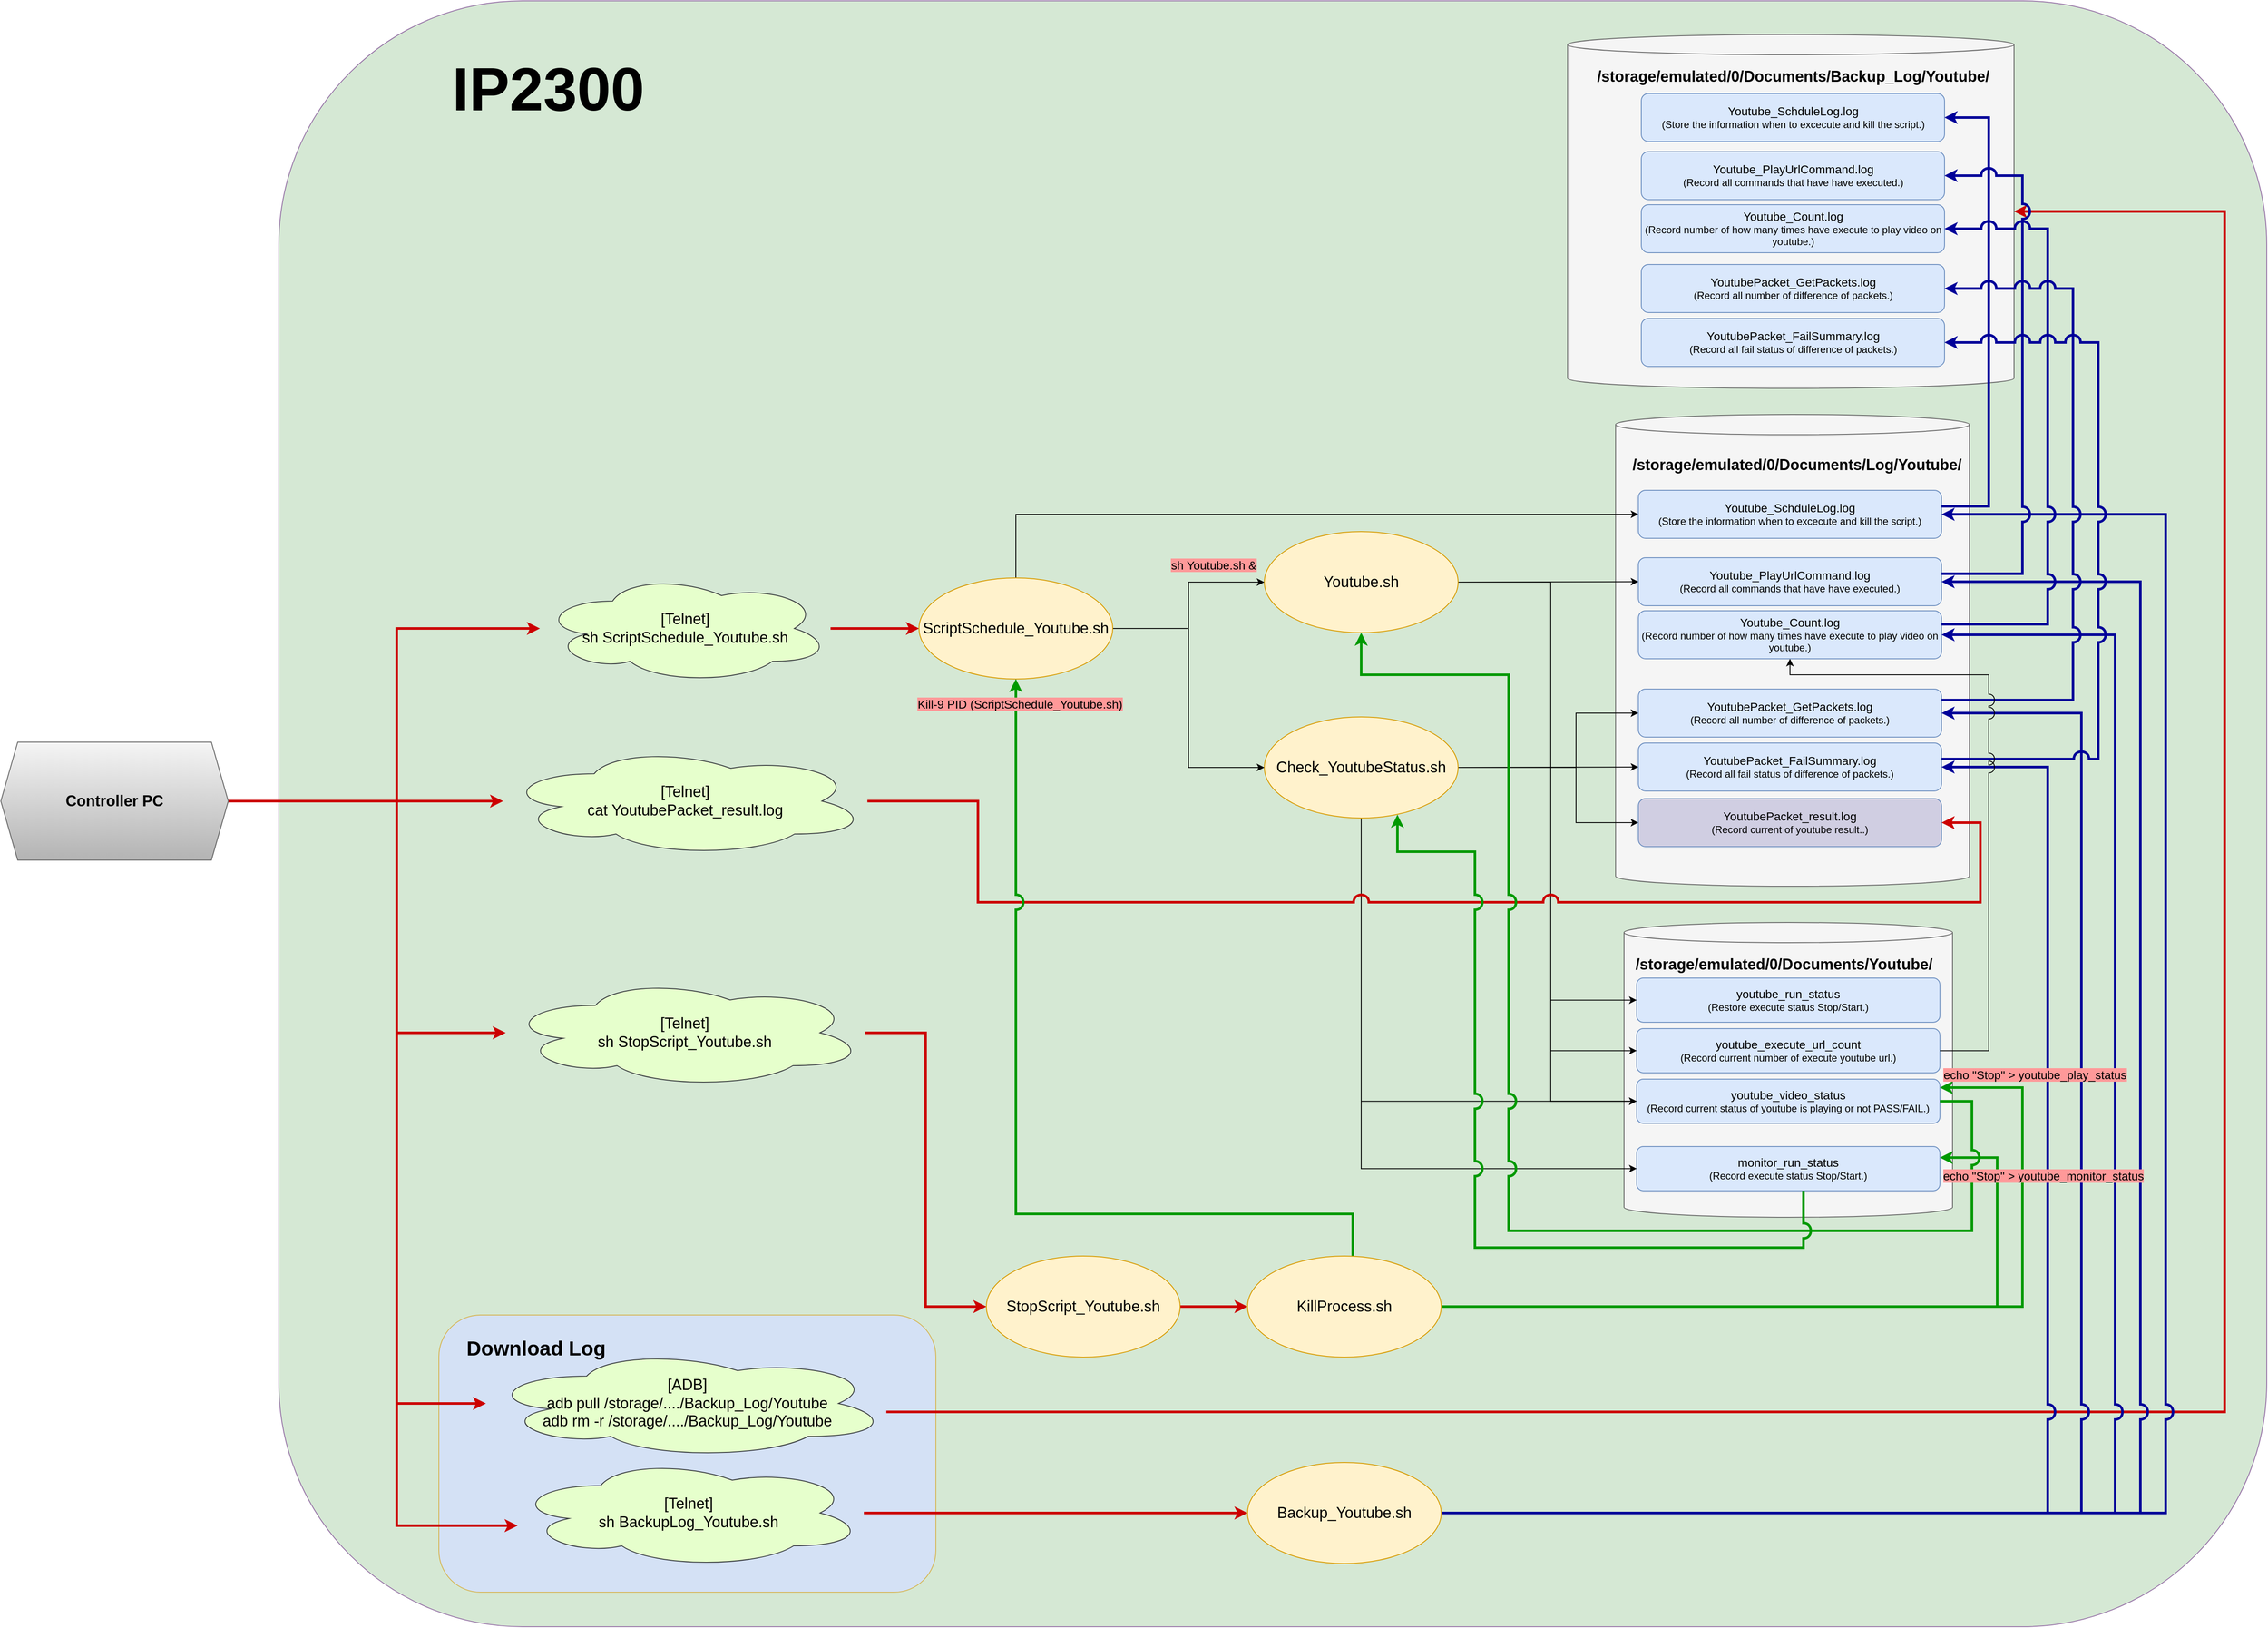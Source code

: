 <mxfile version="28.0.7">
  <diagram name="第 1 页" id="Mx1WXQxcTQFPvBA2LaIb">
    <mxGraphModel dx="5884" dy="2906" grid="1" gridSize="10" guides="1" tooltips="1" connect="1" arrows="1" fold="1" page="1" pageScale="1" pageWidth="1169" pageHeight="827" math="0" shadow="0">
      <root>
        <mxCell id="0" />
        <mxCell id="1" parent="0" />
        <mxCell id="e_EqshOucemn8-1Tb8Sf-43" value="" style="rounded=1;whiteSpace=wrap;html=1;fillColor=#D5E8D4;strokeColor=#9673a6;" parent="1" vertex="1">
          <mxGeometry x="-2760" y="-1330" width="2360" height="1930" as="geometry" />
        </mxCell>
        <mxCell id="e_EqshOucemn8-1Tb8Sf-9" value="" style="group" parent="1" vertex="1" connectable="0">
          <mxGeometry x="-2500" y="230" width="520" height="329" as="geometry" />
        </mxCell>
        <mxCell id="e_EqshOucemn8-1Tb8Sf-10" value="" style="rounded=1;whiteSpace=wrap;html=1;fillColor=#D4E1F5;strokeColor=#d6b656;" parent="e_EqshOucemn8-1Tb8Sf-9" vertex="1">
          <mxGeometry x="-70" width="590" height="329" as="geometry" />
        </mxCell>
        <mxCell id="e_EqshOucemn8-1Tb8Sf-12" value="&lt;span style=&quot;font-size: 18px;&quot;&gt;[Telnet&lt;/span&gt;&lt;span style=&quot;font-size: 18px; background-color: transparent; color: light-dark(rgb(0, 0, 0), rgb(255, 255, 255));&quot;&gt;]&lt;/span&gt;&lt;div&gt;&lt;span style=&quot;font-size: 18px;&quot;&gt;sh BackupLog_Youtube.sh&lt;/span&gt;&lt;/div&gt;" style="ellipse;shape=cloud;whiteSpace=wrap;html=1;fillColor=#E6FFCC;strokeColor=#36393d;gradientColor=none;" parent="e_EqshOucemn8-1Tb8Sf-9" vertex="1">
          <mxGeometry x="17.937" y="170" width="416.631" height="130" as="geometry" />
        </mxCell>
        <mxCell id="e_EqshOucemn8-1Tb8Sf-13" value="&lt;font style=&quot;font-size: 24px;&quot;&gt;&lt;b&gt;Download Log&lt;/b&gt;&lt;/font&gt;" style="text;html=1;align=center;verticalAlign=middle;resizable=0;points=[];autosize=1;strokeColor=none;fillColor=none;" parent="e_EqshOucemn8-1Tb8Sf-9" vertex="1">
          <mxGeometry x="-49.997" y="20" width="190" height="40" as="geometry" />
        </mxCell>
        <mxCell id="e_EqshOucemn8-1Tb8Sf-11" value="&lt;span style=&quot;font-size: 18px;&quot;&gt;[ADB&lt;/span&gt;&lt;span style=&quot;font-size: 18px; background-color: transparent; color: light-dark(rgb(0, 0, 0), rgb(255, 255, 255));&quot;&gt;]&lt;/span&gt;&lt;div&gt;&lt;span style=&quot;font-size: 18px; background-color: transparent; color: light-dark(rgb(0, 0, 0), rgb(255, 255, 255));&quot;&gt;adb pull /storage/..../Backup_Log/Youtube&lt;br&gt;adb rm -r /storage/..../Backup_Log/Youtube&lt;/span&gt;&lt;/div&gt;" style="ellipse;shape=cloud;whiteSpace=wrap;html=1;fillColor=#E6FFCC;strokeColor=#36393d;gradientColor=none;" parent="e_EqshOucemn8-1Tb8Sf-9" vertex="1">
          <mxGeometry x="-14.1" y="40" width="478.2" height="130" as="geometry" />
        </mxCell>
        <mxCell id="KoCOD2jBjq5zpuTroTIb-20" value="" style="group" parent="1" vertex="1" connectable="0">
          <mxGeometry x="-1163" y="-236" width="390" height="350" as="geometry" />
        </mxCell>
        <mxCell id="KoCOD2jBjq5zpuTroTIb-11" value="" style="shape=cylinder3;whiteSpace=wrap;html=1;boundedLbl=1;backgroundOutline=1;size=12;fillColor=#f5f5f5;fontColor=#333333;strokeColor=#666666;align=center;" parent="KoCOD2jBjq5zpuTroTIb-20" vertex="1">
          <mxGeometry width="390" height="350" as="geometry" />
        </mxCell>
        <mxCell id="KoCOD2jBjq5zpuTroTIb-12" value="&lt;font style=&quot;font-size: 18px;&quot;&gt;&lt;b style=&quot;&quot;&gt;/storage/emulated/0/Documents/Youtube&lt;/b&gt;&lt;/font&gt;&lt;b style=&quot;font-size: 18px; background-color: transparent; color: light-dark(rgb(0, 0, 0), rgb(255, 255, 255));&quot;&gt;/&lt;/b&gt;" style="text;html=1;align=center;verticalAlign=middle;whiteSpace=wrap;rounded=0;" parent="KoCOD2jBjq5zpuTroTIb-20" vertex="1">
          <mxGeometry y="36" width="380" height="27.69" as="geometry" />
        </mxCell>
        <mxCell id="KoCOD2jBjq5zpuTroTIb-19" value="&lt;span style=&quot;font-size: 14px;&quot;&gt;youtube_run_status&lt;/span&gt;&lt;br&gt;&lt;div&gt;&lt;font style=&quot;font-size: 12px;&quot;&gt;(Restore execute status Stop/Start.)&lt;/font&gt;&lt;/div&gt;" style="rounded=1;whiteSpace=wrap;html=1;fillColor=#dae8fc;strokeColor=#6c8ebf;" parent="KoCOD2jBjq5zpuTroTIb-20" vertex="1">
          <mxGeometry x="15" y="66" width="360" height="52.44" as="geometry" />
        </mxCell>
        <mxCell id="KoCOD2jBjq5zpuTroTIb-21" value="&lt;span style=&quot;font-size: 14px;&quot;&gt;youtube_execute_url_count&lt;/span&gt;&lt;br&gt;&lt;div&gt;&lt;font style=&quot;font-size: 12px;&quot;&gt;(Record current number of execute youtube url.)&lt;/font&gt;&lt;/div&gt;" style="rounded=1;whiteSpace=wrap;html=1;fillColor=#dae8fc;strokeColor=#6c8ebf;" parent="KoCOD2jBjq5zpuTroTIb-20" vertex="1">
          <mxGeometry x="15" y="126" width="360" height="52.44" as="geometry" />
        </mxCell>
        <mxCell id="RG1xdvSAyyAcqh9mHAEu-5" value="&lt;span style=&quot;font-size: 14px;&quot;&gt;youtube_video_status&lt;/span&gt;&lt;br&gt;&lt;div&gt;&lt;font style=&quot;font-size: 12px;&quot;&gt;(Record current status of youtube is playing or not PASS/FAIL.)&lt;/font&gt;&lt;/div&gt;" style="rounded=1;whiteSpace=wrap;html=1;fillColor=#dae8fc;strokeColor=#6c8ebf;" parent="KoCOD2jBjq5zpuTroTIb-20" vertex="1">
          <mxGeometry x="15" y="186" width="360" height="52.44" as="geometry" />
        </mxCell>
        <mxCell id="RG1xdvSAyyAcqh9mHAEu-36" value="&lt;span style=&quot;font-size: 14px;&quot;&gt;monitor_run_status&lt;/span&gt;&lt;br&gt;&lt;div&gt;&lt;font style=&quot;font-size: 12px;&quot;&gt;(Record execute status Stop/Start.)&lt;/font&gt;&lt;/div&gt;" style="rounded=1;whiteSpace=wrap;html=1;fillColor=#dae8fc;strokeColor=#6c8ebf;" parent="KoCOD2jBjq5zpuTroTIb-20" vertex="1">
          <mxGeometry x="15" y="266" width="360" height="52.44" as="geometry" />
        </mxCell>
        <mxCell id="RG1xdvSAyyAcqh9mHAEu-16" style="edgeStyle=orthogonalEdgeStyle;rounded=0;orthogonalLoop=1;jettySize=auto;html=1;strokeColor=#CC0000;strokeWidth=3;jumpStyle=arc;jumpSize=14;" parent="1" source="KoCOD2jBjq5zpuTroTIb-1" target="RG1xdvSAyyAcqh9mHAEu-15" edge="1">
          <mxGeometry relative="1" as="geometry">
            <Array as="points">
              <mxPoint x="-2620" y="-380" />
              <mxPoint x="-2620" y="-585" />
            </Array>
          </mxGeometry>
        </mxCell>
        <mxCell id="e_EqshOucemn8-1Tb8Sf-2" style="edgeStyle=orthogonalEdgeStyle;rounded=0;orthogonalLoop=1;jettySize=auto;html=1;strokeColor=#CC0000;strokeWidth=3;" parent="1" source="KoCOD2jBjq5zpuTroTIb-1" target="e_EqshOucemn8-1Tb8Sf-1" edge="1">
          <mxGeometry relative="1" as="geometry" />
        </mxCell>
        <mxCell id="e_EqshOucemn8-1Tb8Sf-14" style="edgeStyle=orthogonalEdgeStyle;rounded=0;orthogonalLoop=1;jettySize=auto;html=1;strokeColor=#CC0000;strokeWidth=3;jumpStyle=arc;jumpSize=14;" parent="1" source="KoCOD2jBjq5zpuTroTIb-1" target="e_EqshOucemn8-1Tb8Sf-11" edge="1">
          <mxGeometry relative="1" as="geometry">
            <mxPoint x="-2650" y="-230" as="targetPoint" />
            <Array as="points">
              <mxPoint x="-2620" y="-380" />
              <mxPoint x="-2620" y="335" />
            </Array>
          </mxGeometry>
        </mxCell>
        <mxCell id="e_EqshOucemn8-1Tb8Sf-15" style="edgeStyle=orthogonalEdgeStyle;rounded=0;orthogonalLoop=1;jettySize=auto;html=1;strokeColor=#CC0000;strokeWidth=3;jumpStyle=arc;jumpSize=14;" parent="1" source="KoCOD2jBjq5zpuTroTIb-1" target="e_EqshOucemn8-1Tb8Sf-12" edge="1">
          <mxGeometry relative="1" as="geometry">
            <Array as="points">
              <mxPoint x="-2620" y="-380" />
              <mxPoint x="-2620" y="480" />
            </Array>
          </mxGeometry>
        </mxCell>
        <mxCell id="GykKfxEag-OVybfE2RTw-2" style="edgeStyle=orthogonalEdgeStyle;rounded=0;orthogonalLoop=1;jettySize=auto;html=1;strokeColor=#CC0000;strokeWidth=3;jumpStyle=arc;jumpSize=14;" parent="1" source="KoCOD2jBjq5zpuTroTIb-1" target="e_EqshOucemn8-1Tb8Sf-17" edge="1">
          <mxGeometry relative="1" as="geometry">
            <Array as="points">
              <mxPoint x="-2620" y="-380" />
              <mxPoint x="-2620" y="-105" />
            </Array>
          </mxGeometry>
        </mxCell>
        <mxCell id="KoCOD2jBjq5zpuTroTIb-1" value="&lt;font style=&quot;font-size: 18px;&quot;&gt;&lt;b&gt;Controller PC&lt;/b&gt;&lt;/font&gt;" style="shape=hexagon;perimeter=hexagonPerimeter2;whiteSpace=wrap;html=1;fixedSize=1;fillColor=#f5f5f5;strokeColor=#666666;gradientColor=#b3b3b3;" parent="1" vertex="1">
          <mxGeometry x="-3090" y="-450" width="270" height="140" as="geometry" />
        </mxCell>
        <mxCell id="KoCOD2jBjq5zpuTroTIb-2" value="" style="group" parent="1" vertex="1" connectable="0">
          <mxGeometry x="-1153" y="-839" width="400" height="560" as="geometry" />
        </mxCell>
        <mxCell id="KoCOD2jBjq5zpuTroTIb-3" value="" style="shape=cylinder3;whiteSpace=wrap;html=1;boundedLbl=1;backgroundOutline=1;size=12;fillColor=#f5f5f5;fontColor=#333333;strokeColor=#666666;align=center;" parent="KoCOD2jBjq5zpuTroTIb-2" vertex="1">
          <mxGeometry x="-20" width="420" height="560" as="geometry" />
        </mxCell>
        <mxCell id="KoCOD2jBjq5zpuTroTIb-4" value="&lt;font style=&quot;font-size: 18px;&quot;&gt;&lt;b style=&quot;&quot;&gt;/storage/emulated/0/Documents/Log/Youtube/&lt;/b&gt;&lt;/font&gt;" style="text;html=1;align=center;verticalAlign=middle;whiteSpace=wrap;rounded=0;" parent="KoCOD2jBjq5zpuTroTIb-2" vertex="1">
          <mxGeometry x="27.5" y="40" width="335" height="40" as="geometry" />
        </mxCell>
        <mxCell id="KoCOD2jBjq5zpuTroTIb-17" value="&lt;font style=&quot;font-size: 14px;&quot;&gt;Youtube_PlayUrlCommand.log&lt;/font&gt;&lt;div&gt;&lt;font style=&quot;font-size: 12px;&quot;&gt;(Record all commands that have have executed.)&lt;/font&gt;&lt;/div&gt;" style="rounded=1;whiteSpace=wrap;html=1;fillColor=#dae8fc;strokeColor=#6c8ebf;" parent="KoCOD2jBjq5zpuTroTIb-2" vertex="1">
          <mxGeometry x="7" y="170" width="360" height="56.95" as="geometry" />
        </mxCell>
        <mxCell id="KoCOD2jBjq5zpuTroTIb-18" value="&lt;span style=&quot;font-size: 14px;&quot;&gt;Youtube_Count.log&lt;/span&gt;&lt;div&gt;(Record number of how many times have execute to play video on youtube.)&lt;/div&gt;" style="rounded=1;whiteSpace=wrap;html=1;fillColor=#dae8fc;strokeColor=#6c8ebf;" parent="KoCOD2jBjq5zpuTroTIb-2" vertex="1">
          <mxGeometry x="7" y="233" width="360" height="56.95" as="geometry" />
        </mxCell>
        <mxCell id="RG1xdvSAyyAcqh9mHAEu-21" value="&lt;font style=&quot;font-size: 14px;&quot;&gt;Youtube_SchduleLog.log&lt;/font&gt;&lt;div&gt;&lt;font style=&quot;font-size: 12px;&quot;&gt;(Store the information when to excecute and kill the script.)&lt;/font&gt;&lt;/div&gt;" style="rounded=1;whiteSpace=wrap;html=1;fillColor=#dae8fc;strokeColor=#6c8ebf;" parent="KoCOD2jBjq5zpuTroTIb-2" vertex="1">
          <mxGeometry x="7" y="90" width="360" height="56.95" as="geometry" />
        </mxCell>
        <mxCell id="RG1xdvSAyyAcqh9mHAEu-29" value="&lt;font style=&quot;font-size: 14px;&quot;&gt;YoutubePacket_GetPackets.log&lt;/font&gt;&lt;div&gt;&lt;font style=&quot;font-size: 12px;&quot;&gt;(Record all number of difference of packets.)&lt;/font&gt;&lt;/div&gt;" style="rounded=1;whiteSpace=wrap;html=1;fillColor=#dae8fc;strokeColor=#6c8ebf;" parent="KoCOD2jBjq5zpuTroTIb-2" vertex="1">
          <mxGeometry x="7" y="326" width="360" height="56.95" as="geometry" />
        </mxCell>
        <mxCell id="RG1xdvSAyyAcqh9mHAEu-30" value="&lt;font style=&quot;font-size: 14px;&quot;&gt;YoutubePacket_FailSummary.log&lt;/font&gt;&lt;div&gt;&lt;font style=&quot;font-size: 12px;&quot;&gt;(Record all fail status of difference of packets.)&lt;/font&gt;&lt;/div&gt;" style="rounded=1;whiteSpace=wrap;html=1;fillColor=#dae8fc;strokeColor=#6c8ebf;" parent="KoCOD2jBjq5zpuTroTIb-2" vertex="1">
          <mxGeometry x="7" y="390" width="360" height="56.95" as="geometry" />
        </mxCell>
        <mxCell id="RG1xdvSAyyAcqh9mHAEu-31" value="&lt;font style=&quot;font-size: 14px;&quot;&gt;YoutubePacket_result.log&lt;/font&gt;&lt;div&gt;&lt;font style=&quot;font-size: 12px;&quot;&gt;(Record current of youtube result..)&lt;/font&gt;&lt;/div&gt;" style="rounded=1;whiteSpace=wrap;html=1;fillColor=#D0CEE2;strokeColor=#6c8ebf;" parent="KoCOD2jBjq5zpuTroTIb-2" vertex="1">
          <mxGeometry x="7" y="456" width="360" height="56.95" as="geometry" />
        </mxCell>
        <mxCell id="RG1xdvSAyyAcqh9mHAEu-37" style="edgeStyle=orthogonalEdgeStyle;rounded=0;orthogonalLoop=1;jettySize=auto;html=1;entryX=0;entryY=0.5;entryDx=0;entryDy=0;jumpStyle=arc;jumpSize=14;" parent="1" source="KoCOD2jBjq5zpuTroTIb-15" target="RG1xdvSAyyAcqh9mHAEu-5" edge="1">
          <mxGeometry relative="1" as="geometry">
            <Array as="points">
              <mxPoint x="-1475" y="-24" />
            </Array>
          </mxGeometry>
        </mxCell>
        <mxCell id="RG1xdvSAyyAcqh9mHAEu-38" style="edgeStyle=orthogonalEdgeStyle;rounded=0;orthogonalLoop=1;jettySize=auto;html=1;entryX=0;entryY=0.5;entryDx=0;entryDy=0;jumpStyle=arc;jumpSize=14;" parent="1" source="KoCOD2jBjq5zpuTroTIb-15" target="RG1xdvSAyyAcqh9mHAEu-36" edge="1">
          <mxGeometry relative="1" as="geometry">
            <Array as="points">
              <mxPoint x="-1475" y="56" />
            </Array>
          </mxGeometry>
        </mxCell>
        <mxCell id="e_EqshOucemn8-1Tb8Sf-5" style="edgeStyle=orthogonalEdgeStyle;rounded=0;orthogonalLoop=1;jettySize=auto;html=1;entryX=0;entryY=0.5;entryDx=0;entryDy=0;jumpStyle=arc;jumpSize=14;" parent="1" source="KoCOD2jBjq5zpuTroTIb-15" target="RG1xdvSAyyAcqh9mHAEu-29" edge="1">
          <mxGeometry relative="1" as="geometry">
            <Array as="points">
              <mxPoint x="-1220" y="-420" />
              <mxPoint x="-1220" y="-484" />
            </Array>
          </mxGeometry>
        </mxCell>
        <mxCell id="e_EqshOucemn8-1Tb8Sf-6" style="edgeStyle=orthogonalEdgeStyle;rounded=0;orthogonalLoop=1;jettySize=auto;html=1;entryX=0;entryY=0.5;entryDx=0;entryDy=0;jumpStyle=arc;jumpSize=14;" parent="1" source="KoCOD2jBjq5zpuTroTIb-15" target="RG1xdvSAyyAcqh9mHAEu-30" edge="1">
          <mxGeometry relative="1" as="geometry" />
        </mxCell>
        <mxCell id="e_EqshOucemn8-1Tb8Sf-7" style="edgeStyle=orthogonalEdgeStyle;rounded=0;orthogonalLoop=1;jettySize=auto;html=1;entryX=0;entryY=0.5;entryDx=0;entryDy=0;jumpStyle=arc;jumpSize=14;" parent="1" source="KoCOD2jBjq5zpuTroTIb-15" target="RG1xdvSAyyAcqh9mHAEu-31" edge="1">
          <mxGeometry relative="1" as="geometry">
            <Array as="points">
              <mxPoint x="-1220" y="-420" />
              <mxPoint x="-1220" y="-354" />
            </Array>
          </mxGeometry>
        </mxCell>
        <mxCell id="KoCOD2jBjq5zpuTroTIb-15" value="&lt;font style=&quot;font-size: 18px;&quot;&gt;Check_YoutubeStatus.sh&lt;/font&gt;" style="ellipse;whiteSpace=wrap;html=1;fillColor=#FFF2CC;strokeColor=#d79b00;" parent="1" vertex="1">
          <mxGeometry x="-1590" y="-480" width="230" height="120" as="geometry" />
        </mxCell>
        <mxCell id="RG1xdvSAyyAcqh9mHAEu-2" style="edgeStyle=orthogonalEdgeStyle;rounded=0;orthogonalLoop=1;jettySize=auto;html=1;entryX=0;entryY=0.5;entryDx=0;entryDy=0;jumpStyle=arc;jumpSize=14;" parent="1" source="KoCOD2jBjq5zpuTroTIb-16" target="KoCOD2jBjq5zpuTroTIb-17" edge="1">
          <mxGeometry relative="1" as="geometry" />
        </mxCell>
        <mxCell id="RG1xdvSAyyAcqh9mHAEu-3" style="edgeStyle=orthogonalEdgeStyle;rounded=0;orthogonalLoop=1;jettySize=auto;html=1;entryX=0;entryY=0.5;entryDx=0;entryDy=0;jumpStyle=arc;jumpSize=14;" parent="1" source="KoCOD2jBjq5zpuTroTIb-16" target="KoCOD2jBjq5zpuTroTIb-19" edge="1">
          <mxGeometry relative="1" as="geometry">
            <Array as="points">
              <mxPoint x="-1250" y="-640" />
              <mxPoint x="-1250" y="-144" />
            </Array>
          </mxGeometry>
        </mxCell>
        <mxCell id="RG1xdvSAyyAcqh9mHAEu-4" style="edgeStyle=orthogonalEdgeStyle;rounded=0;orthogonalLoop=1;jettySize=auto;html=1;entryX=0;entryY=0.5;entryDx=0;entryDy=0;jumpStyle=arc;jumpSize=14;" parent="1" source="KoCOD2jBjq5zpuTroTIb-16" target="KoCOD2jBjq5zpuTroTIb-21" edge="1">
          <mxGeometry relative="1" as="geometry">
            <Array as="points">
              <mxPoint x="-1250" y="-640" />
              <mxPoint x="-1250" y="-84" />
            </Array>
          </mxGeometry>
        </mxCell>
        <mxCell id="RG1xdvSAyyAcqh9mHAEu-8" style="edgeStyle=orthogonalEdgeStyle;rounded=0;orthogonalLoop=1;jettySize=auto;html=1;entryX=0;entryY=0.5;entryDx=0;entryDy=0;jumpStyle=arc;jumpSize=14;" parent="1" source="KoCOD2jBjq5zpuTroTIb-16" target="RG1xdvSAyyAcqh9mHAEu-5" edge="1">
          <mxGeometry relative="1" as="geometry">
            <Array as="points">
              <mxPoint x="-1250" y="-640" />
              <mxPoint x="-1250" y="-24" />
            </Array>
          </mxGeometry>
        </mxCell>
        <mxCell id="KoCOD2jBjq5zpuTroTIb-16" value="&lt;font style=&quot;font-size: 18px;&quot;&gt;Youtube.sh&lt;/font&gt;" style="ellipse;whiteSpace=wrap;html=1;fillColor=#FFF2CC;strokeColor=#d79b00;" parent="1" vertex="1">
          <mxGeometry x="-1590" y="-700" width="230" height="120" as="geometry" />
        </mxCell>
        <mxCell id="RG1xdvSAyyAcqh9mHAEu-19" style="edgeStyle=orthogonalEdgeStyle;rounded=0;orthogonalLoop=1;jettySize=auto;html=1;entryX=0;entryY=0.5;entryDx=0;entryDy=0;strokeColor=#CC0000;strokeWidth=3;" parent="1" source="RG1xdvSAyyAcqh9mHAEu-15" target="RG1xdvSAyyAcqh9mHAEu-18" edge="1">
          <mxGeometry relative="1" as="geometry" />
        </mxCell>
        <mxCell id="RG1xdvSAyyAcqh9mHAEu-15" value="&lt;font style=&quot;font-size: 18px;&quot;&gt;&lt;span&gt;[Telnet]&lt;/span&gt;&lt;br&gt;&lt;/font&gt;&lt;div&gt;&lt;font style=&quot;font-size: 18px;&quot;&gt;&lt;span&gt;sh ScriptSchedule_Youtube.sh&lt;/span&gt;&lt;/font&gt;&lt;/div&gt;" style="ellipse;shape=cloud;whiteSpace=wrap;html=1;fillColor=#E6FFCC;strokeColor=#36393d;" parent="1" vertex="1">
          <mxGeometry x="-2450" y="-650" width="345" height="130" as="geometry" />
        </mxCell>
        <mxCell id="RG1xdvSAyyAcqh9mHAEu-20" style="edgeStyle=orthogonalEdgeStyle;rounded=0;orthogonalLoop=1;jettySize=auto;html=1;entryX=0;entryY=0.5;entryDx=0;entryDy=0;" parent="1" source="RG1xdvSAyyAcqh9mHAEu-18" target="KoCOD2jBjq5zpuTroTIb-16" edge="1">
          <mxGeometry relative="1" as="geometry" />
        </mxCell>
        <mxCell id="RG1xdvSAyyAcqh9mHAEu-22" style="edgeStyle=orthogonalEdgeStyle;rounded=0;orthogonalLoop=1;jettySize=auto;html=1;entryX=0;entryY=0.5;entryDx=0;entryDy=0;" parent="1" source="RG1xdvSAyyAcqh9mHAEu-18" target="KoCOD2jBjq5zpuTroTIb-15" edge="1">
          <mxGeometry relative="1" as="geometry" />
        </mxCell>
        <mxCell id="4oiBUXPpPEHKGgDQ5UMN-17" style="edgeStyle=orthogonalEdgeStyle;rounded=0;orthogonalLoop=1;jettySize=auto;html=1;entryX=0;entryY=0.5;entryDx=0;entryDy=0;" parent="1" source="RG1xdvSAyyAcqh9mHAEu-18" target="RG1xdvSAyyAcqh9mHAEu-21" edge="1">
          <mxGeometry relative="1" as="geometry">
            <Array as="points">
              <mxPoint x="-1885" y="-721" />
            </Array>
          </mxGeometry>
        </mxCell>
        <mxCell id="RG1xdvSAyyAcqh9mHAEu-18" value="&lt;font style=&quot;font-size: 18px;&quot;&gt;ScriptSchedule_Youtube.sh&lt;/font&gt;" style="ellipse;whiteSpace=wrap;html=1;fillColor=#FFF2CC;strokeColor=#d79b00;" parent="1" vertex="1">
          <mxGeometry x="-2000" y="-645" width="230" height="120" as="geometry" />
        </mxCell>
        <mxCell id="4oiBUXPpPEHKGgDQ5UMN-16" value="" style="group" parent="1" vertex="1" connectable="0">
          <mxGeometry x="-1180" y="-1290" width="530" height="426.95" as="geometry" />
        </mxCell>
        <mxCell id="4oiBUXPpPEHKGgDQ5UMN-9" value="" style="shape=cylinder3;whiteSpace=wrap;html=1;boundedLbl=1;backgroundOutline=1;size=12;fillColor=#f5f5f5;fontColor=#333333;strokeColor=#666666;align=center;" parent="4oiBUXPpPEHKGgDQ5UMN-16" vertex="1">
          <mxGeometry x="-50" width="530" height="420" as="geometry" />
        </mxCell>
        <mxCell id="4oiBUXPpPEHKGgDQ5UMN-10" value="&lt;font style=&quot;font-size: 18px;&quot;&gt;&lt;b style=&quot;&quot;&gt;/storage/emulated/0/Documents/Backup_Log/Youtube/&lt;/b&gt;&lt;/font&gt;" style="text;html=1;align=center;verticalAlign=middle;whiteSpace=wrap;rounded=0;" parent="4oiBUXPpPEHKGgDQ5UMN-16" vertex="1">
          <mxGeometry x="-22.5" y="30" width="480" height="40" as="geometry" />
        </mxCell>
        <mxCell id="4oiBUXPpPEHKGgDQ5UMN-18" value="&lt;font style=&quot;font-size: 14px;&quot;&gt;Youtube_PlayUrlCommand.log&lt;/font&gt;&lt;div&gt;&lt;font style=&quot;font-size: 12px;&quot;&gt;(Record all commands that have have executed.)&lt;/font&gt;&lt;/div&gt;" style="rounded=1;whiteSpace=wrap;html=1;fillColor=#dae8fc;strokeColor=#6c8ebf;" parent="4oiBUXPpPEHKGgDQ5UMN-16" vertex="1">
          <mxGeometry x="37.5" y="139" width="360" height="56.95" as="geometry" />
        </mxCell>
        <mxCell id="4oiBUXPpPEHKGgDQ5UMN-19" value="&lt;span style=&quot;font-size: 14px;&quot;&gt;Youtube_Count.log&lt;/span&gt;&lt;div&gt;(Record number of how many times have execute to play video on youtube.)&lt;/div&gt;" style="rounded=1;whiteSpace=wrap;html=1;fillColor=#dae8fc;strokeColor=#6c8ebf;" parent="4oiBUXPpPEHKGgDQ5UMN-16" vertex="1">
          <mxGeometry x="37.5" y="202" width="360" height="56.95" as="geometry" />
        </mxCell>
        <mxCell id="4oiBUXPpPEHKGgDQ5UMN-20" value="&lt;font style=&quot;font-size: 14px;&quot;&gt;Youtube_SchduleLog.log&lt;/font&gt;&lt;div&gt;&lt;font style=&quot;font-size: 12px;&quot;&gt;(Store the information when to excecute and kill the script.)&lt;/font&gt;&lt;/div&gt;" style="rounded=1;whiteSpace=wrap;html=1;fillColor=#dae8fc;strokeColor=#6c8ebf;" parent="4oiBUXPpPEHKGgDQ5UMN-16" vertex="1">
          <mxGeometry x="37.5" y="70" width="360" height="56.95" as="geometry" />
        </mxCell>
        <mxCell id="4oiBUXPpPEHKGgDQ5UMN-21" value="&lt;font style=&quot;font-size: 14px;&quot;&gt;YoutubePacket_GetPackets.log&lt;/font&gt;&lt;div&gt;&lt;font style=&quot;font-size: 12px;&quot;&gt;(Record all number of difference of packets.)&lt;/font&gt;&lt;/div&gt;" style="rounded=1;whiteSpace=wrap;html=1;fillColor=#dae8fc;strokeColor=#6c8ebf;" parent="4oiBUXPpPEHKGgDQ5UMN-16" vertex="1">
          <mxGeometry x="37.5" y="273" width="360" height="56.95" as="geometry" />
        </mxCell>
        <mxCell id="4oiBUXPpPEHKGgDQ5UMN-22" value="&lt;font style=&quot;font-size: 14px;&quot;&gt;YoutubePacket_FailSummary.log&lt;/font&gt;&lt;div&gt;&lt;font style=&quot;font-size: 12px;&quot;&gt;(Record all fail status of difference of packets.)&lt;/font&gt;&lt;/div&gt;" style="rounded=1;whiteSpace=wrap;html=1;fillColor=#dae8fc;strokeColor=#6c8ebf;" parent="4oiBUXPpPEHKGgDQ5UMN-16" vertex="1">
          <mxGeometry x="37.5" y="337" width="360" height="56.95" as="geometry" />
        </mxCell>
        <mxCell id="e_EqshOucemn8-1Tb8Sf-3" style="edgeStyle=orthogonalEdgeStyle;rounded=0;orthogonalLoop=1;jettySize=auto;html=1;entryX=1;entryY=0.5;entryDx=0;entryDy=0;strokeColor=#CC0000;strokeWidth=3;jumpStyle=arc;jumpSize=14;" parent="1" source="e_EqshOucemn8-1Tb8Sf-1" target="RG1xdvSAyyAcqh9mHAEu-31" edge="1">
          <mxGeometry relative="1" as="geometry">
            <Array as="points">
              <mxPoint x="-1930" y="-380" />
              <mxPoint x="-1930" y="-260" />
              <mxPoint x="-740" y="-260" />
              <mxPoint x="-740" y="-354" />
            </Array>
          </mxGeometry>
        </mxCell>
        <mxCell id="e_EqshOucemn8-1Tb8Sf-1" value="&lt;font style=&quot;font-size: 18px;&quot;&gt;&lt;span&gt;[Telnet]&lt;/span&gt;&lt;br style=&quot;&quot;&gt;cat YoutubePacket_result.log&lt;/font&gt;" style="ellipse;shape=cloud;whiteSpace=wrap;html=1;fillColor=#E6FFCC;strokeColor=#36393d;gradientColor=none;" parent="1" vertex="1">
          <mxGeometry x="-2493.75" y="-445" width="432.5" height="130" as="geometry" />
        </mxCell>
        <mxCell id="e_EqshOucemn8-1Tb8Sf-20" style="edgeStyle=orthogonalEdgeStyle;rounded=0;orthogonalLoop=1;jettySize=auto;html=1;entryX=0;entryY=0.5;entryDx=0;entryDy=0;strokeColor=#CC0000;strokeWidth=3;jumpStyle=arc;jumpSize=14;" parent="1" source="e_EqshOucemn8-1Tb8Sf-17" target="e_EqshOucemn8-1Tb8Sf-18" edge="1">
          <mxGeometry relative="1" as="geometry" />
        </mxCell>
        <mxCell id="e_EqshOucemn8-1Tb8Sf-17" value="&lt;span style=&quot;font-size: 18px;&quot;&gt;[Telnet&lt;/span&gt;&lt;span style=&quot;font-size: 18px; background-color: transparent; color: light-dark(rgb(0, 0, 0), rgb(255, 255, 255));&quot;&gt;]&lt;/span&gt;&lt;div&gt;&lt;span style=&quot;font-size: 18px;&quot;&gt;sh StopScript_Youtube.sh&lt;/span&gt;&lt;/div&gt;" style="ellipse;shape=cloud;whiteSpace=wrap;html=1;fillColor=#E6FFCC;strokeColor=#36393d;gradientColor=none;" parent="1" vertex="1">
          <mxGeometry x="-2490.62" y="-170" width="426.25" height="130" as="geometry" />
        </mxCell>
        <mxCell id="e_EqshOucemn8-1Tb8Sf-21" style="edgeStyle=orthogonalEdgeStyle;rounded=0;orthogonalLoop=1;jettySize=auto;html=1;entryX=0;entryY=0.5;entryDx=0;entryDy=0;strokeColor=#CC0000;strokeWidth=3;jumpStyle=arc;jumpSize=14;" parent="1" source="e_EqshOucemn8-1Tb8Sf-18" target="e_EqshOucemn8-1Tb8Sf-19" edge="1">
          <mxGeometry relative="1" as="geometry" />
        </mxCell>
        <mxCell id="e_EqshOucemn8-1Tb8Sf-18" value="&lt;font style=&quot;font-size: 18px;&quot;&gt;StopScript_Youtube.sh&lt;/font&gt;" style="ellipse;whiteSpace=wrap;html=1;fillColor=#FFF2CC;strokeColor=#d79b00;" parent="1" vertex="1">
          <mxGeometry x="-1920" y="160" width="230" height="120" as="geometry" />
        </mxCell>
        <mxCell id="e_EqshOucemn8-1Tb8Sf-22" style="edgeStyle=orthogonalEdgeStyle;rounded=0;orthogonalLoop=1;jettySize=auto;html=1;entryX=1;entryY=0.25;entryDx=0;entryDy=0;strokeColor=#009900;strokeWidth=3;jumpStyle=arc;jumpSize=14;" parent="1" source="e_EqshOucemn8-1Tb8Sf-19" target="RG1xdvSAyyAcqh9mHAEu-36" edge="1">
          <mxGeometry relative="1" as="geometry">
            <Array as="points">
              <mxPoint x="-720" y="220" />
              <mxPoint x="-720" y="43" />
            </Array>
          </mxGeometry>
        </mxCell>
        <mxCell id="e_EqshOucemn8-1Tb8Sf-25" style="edgeStyle=orthogonalEdgeStyle;rounded=0;orthogonalLoop=1;jettySize=auto;html=1;strokeColor=#009900;strokeWidth=3;jumpStyle=arc;jumpSize=14;" parent="1" source="e_EqshOucemn8-1Tb8Sf-19" edge="1">
          <mxGeometry relative="1" as="geometry">
            <mxPoint x="-788" y="-40" as="targetPoint" />
            <Array as="points">
              <mxPoint x="-690" y="220" />
              <mxPoint x="-690" y="-40" />
            </Array>
          </mxGeometry>
        </mxCell>
        <mxCell id="e_EqshOucemn8-1Tb8Sf-27" style="edgeStyle=orthogonalEdgeStyle;rounded=0;orthogonalLoop=1;jettySize=auto;html=1;entryX=0.5;entryY=1;entryDx=0;entryDy=0;strokeColor=#009900;strokeWidth=3;jumpStyle=arc;jumpSize=14;" parent="1" source="e_EqshOucemn8-1Tb8Sf-19" target="RG1xdvSAyyAcqh9mHAEu-18" edge="1">
          <mxGeometry relative="1" as="geometry">
            <Array as="points">
              <mxPoint x="-1485" y="110" />
              <mxPoint x="-1885" y="110" />
            </Array>
          </mxGeometry>
        </mxCell>
        <mxCell id="e_EqshOucemn8-1Tb8Sf-19" value="&lt;font style=&quot;font-size: 18px;&quot;&gt;KillProcess.sh&lt;/font&gt;" style="ellipse;whiteSpace=wrap;html=1;fillColor=#FFF2CC;strokeColor=#d79b00;" parent="1" vertex="1">
          <mxGeometry x="-1610" y="160" width="230" height="120" as="geometry" />
        </mxCell>
        <mxCell id="e_EqshOucemn8-1Tb8Sf-24" style="edgeStyle=orthogonalEdgeStyle;rounded=0;orthogonalLoop=1;jettySize=auto;html=1;entryX=0.5;entryY=1;entryDx=0;entryDy=0;strokeColor=#009900;strokeWidth=3;jumpStyle=arc;jumpSize=14;" parent="1" source="RG1xdvSAyyAcqh9mHAEu-5" target="KoCOD2jBjq5zpuTroTIb-16" edge="1">
          <mxGeometry relative="1" as="geometry">
            <Array as="points">
              <mxPoint x="-750" y="-24" />
              <mxPoint x="-750" y="130" />
              <mxPoint x="-1300" y="130" />
              <mxPoint x="-1300" y="-530" />
              <mxPoint x="-1475" y="-530" />
            </Array>
          </mxGeometry>
        </mxCell>
        <mxCell id="e_EqshOucemn8-1Tb8Sf-26" style="edgeStyle=orthogonalEdgeStyle;rounded=0;orthogonalLoop=1;jettySize=auto;html=1;entryX=0.687;entryY=0.967;entryDx=0;entryDy=0;entryPerimeter=0;strokeColor=#009900;strokeWidth=3;jumpStyle=arc;jumpSize=14;" parent="1" source="RG1xdvSAyyAcqh9mHAEu-36" target="KoCOD2jBjq5zpuTroTIb-15" edge="1">
          <mxGeometry relative="1" as="geometry">
            <Array as="points">
              <mxPoint x="-950" y="150" />
              <mxPoint x="-1340" y="150" />
              <mxPoint x="-1340" y="-320" />
              <mxPoint x="-1432" y="-320" />
            </Array>
          </mxGeometry>
        </mxCell>
        <mxCell id="e_EqshOucemn8-1Tb8Sf-28" style="edgeStyle=orthogonalEdgeStyle;rounded=0;orthogonalLoop=1;jettySize=auto;html=1;entryX=1;entryY=0.5;entryDx=0;entryDy=0;entryPerimeter=0;strokeColor=#CC0000;strokeWidth=3;jumpStyle=arc;jumpSize=14;" parent="1" source="e_EqshOucemn8-1Tb8Sf-11" target="4oiBUXPpPEHKGgDQ5UMN-9" edge="1">
          <mxGeometry relative="1" as="geometry">
            <mxPoint x="-2030.0" y="344.941" as="sourcePoint" />
            <mxPoint x="-688.69" y="-1070" as="targetPoint" />
            <Array as="points">
              <mxPoint x="-450" y="345" />
              <mxPoint x="-450" y="-1080" />
            </Array>
          </mxGeometry>
        </mxCell>
        <mxCell id="e_EqshOucemn8-1Tb8Sf-37" style="edgeStyle=orthogonalEdgeStyle;rounded=0;orthogonalLoop=1;jettySize=auto;html=1;entryX=1;entryY=0.5;entryDx=0;entryDy=0;strokeColor=#000099;strokeWidth=3;jumpStyle=arc;jumpSize=14;" parent="1" source="e_EqshOucemn8-1Tb8Sf-29" target="RG1xdvSAyyAcqh9mHAEu-30" edge="1">
          <mxGeometry relative="1" as="geometry">
            <mxPoint x="-530" y="200.0" as="targetPoint" />
            <Array as="points">
              <mxPoint x="-660" y="465" />
              <mxPoint x="-660" y="-420" />
            </Array>
          </mxGeometry>
        </mxCell>
        <mxCell id="e_EqshOucemn8-1Tb8Sf-38" style="edgeStyle=orthogonalEdgeStyle;rounded=0;orthogonalLoop=1;jettySize=auto;html=1;entryX=1;entryY=0.5;entryDx=0;entryDy=0;strokeColor=#000099;strokeWidth=3;jumpStyle=arc;jumpSize=14;" parent="1" source="e_EqshOucemn8-1Tb8Sf-29" target="RG1xdvSAyyAcqh9mHAEu-29" edge="1">
          <mxGeometry relative="1" as="geometry">
            <Array as="points">
              <mxPoint x="-620" y="465" />
              <mxPoint x="-620" y="-484" />
            </Array>
          </mxGeometry>
        </mxCell>
        <mxCell id="e_EqshOucemn8-1Tb8Sf-39" style="edgeStyle=orthogonalEdgeStyle;rounded=0;orthogonalLoop=1;jettySize=auto;html=1;entryX=1;entryY=0.5;entryDx=0;entryDy=0;strokeColor=#000099;strokeWidth=3;jumpStyle=arc;jumpSize=14;" parent="1" source="e_EqshOucemn8-1Tb8Sf-29" target="KoCOD2jBjq5zpuTroTIb-18" edge="1">
          <mxGeometry relative="1" as="geometry">
            <Array as="points">
              <mxPoint x="-580" y="465" />
              <mxPoint x="-580" y="-577" />
            </Array>
          </mxGeometry>
        </mxCell>
        <mxCell id="e_EqshOucemn8-1Tb8Sf-40" style="edgeStyle=orthogonalEdgeStyle;rounded=0;orthogonalLoop=1;jettySize=auto;html=1;entryX=1;entryY=0.5;entryDx=0;entryDy=0;strokeColor=#000099;strokeWidth=3;jumpStyle=arc;jumpSize=14;" parent="1" source="e_EqshOucemn8-1Tb8Sf-29" target="KoCOD2jBjq5zpuTroTIb-17" edge="1">
          <mxGeometry relative="1" as="geometry">
            <Array as="points">
              <mxPoint x="-550" y="465" />
              <mxPoint x="-550" y="-640" />
            </Array>
          </mxGeometry>
        </mxCell>
        <mxCell id="e_EqshOucemn8-1Tb8Sf-41" style="edgeStyle=orthogonalEdgeStyle;rounded=0;orthogonalLoop=1;jettySize=auto;html=1;entryX=1;entryY=0.5;entryDx=0;entryDy=0;strokeColor=#000099;strokeWidth=3;jumpStyle=arc;jumpSize=14;" parent="1" source="e_EqshOucemn8-1Tb8Sf-29" target="RG1xdvSAyyAcqh9mHAEu-21" edge="1">
          <mxGeometry relative="1" as="geometry">
            <Array as="points">
              <mxPoint x="-520" y="465" />
              <mxPoint x="-520" y="-720" />
            </Array>
          </mxGeometry>
        </mxCell>
        <mxCell id="e_EqshOucemn8-1Tb8Sf-29" value="&lt;font style=&quot;font-size: 18px;&quot;&gt;Backup_Youtube.sh&lt;/font&gt;" style="ellipse;whiteSpace=wrap;html=1;fillColor=#FFF2CC;strokeColor=#d79b00;" parent="1" vertex="1">
          <mxGeometry x="-1610" y="405" width="230" height="120" as="geometry" />
        </mxCell>
        <mxCell id="e_EqshOucemn8-1Tb8Sf-31" style="edgeStyle=orthogonalEdgeStyle;rounded=0;orthogonalLoop=1;jettySize=auto;html=1;entryX=0;entryY=0.5;entryDx=0;entryDy=0;strokeColor=#CC0000;strokeWidth=3;jumpStyle=arc;jumpSize=14;" parent="1" source="e_EqshOucemn8-1Tb8Sf-12" target="e_EqshOucemn8-1Tb8Sf-29" edge="1">
          <mxGeometry relative="1" as="geometry" />
        </mxCell>
        <mxCell id="e_EqshOucemn8-1Tb8Sf-32" style="edgeStyle=orthogonalEdgeStyle;rounded=0;orthogonalLoop=1;jettySize=auto;html=1;entryX=1;entryY=0.5;entryDx=0;entryDy=0;strokeColor=#000099;strokeWidth=3;jumpStyle=arc;jumpSize=14;" parent="1" source="RG1xdvSAyyAcqh9mHAEu-21" target="4oiBUXPpPEHKGgDQ5UMN-20" edge="1">
          <mxGeometry relative="1" as="geometry">
            <Array as="points">
              <mxPoint x="-730" y="-730" />
              <mxPoint x="-730" y="-1192" />
            </Array>
          </mxGeometry>
        </mxCell>
        <mxCell id="e_EqshOucemn8-1Tb8Sf-33" style="edgeStyle=orthogonalEdgeStyle;rounded=0;orthogonalLoop=1;jettySize=auto;html=1;entryX=1;entryY=0.5;entryDx=0;entryDy=0;strokeColor=#000099;strokeWidth=3;jumpStyle=arc;jumpSize=14;" parent="1" source="KoCOD2jBjq5zpuTroTIb-17" target="4oiBUXPpPEHKGgDQ5UMN-18" edge="1">
          <mxGeometry relative="1" as="geometry">
            <Array as="points">
              <mxPoint x="-690" y="-650" />
              <mxPoint x="-690" y="-1122" />
            </Array>
          </mxGeometry>
        </mxCell>
        <mxCell id="e_EqshOucemn8-1Tb8Sf-34" style="edgeStyle=orthogonalEdgeStyle;rounded=0;orthogonalLoop=1;jettySize=auto;html=1;entryX=1;entryY=0.5;entryDx=0;entryDy=0;strokeColor=#000099;strokeWidth=3;jumpStyle=arc;jumpSize=14;" parent="1" source="KoCOD2jBjq5zpuTroTIb-18" target="4oiBUXPpPEHKGgDQ5UMN-19" edge="1">
          <mxGeometry relative="1" as="geometry">
            <Array as="points">
              <mxPoint x="-660" y="-590" />
              <mxPoint x="-660" y="-1060" />
            </Array>
          </mxGeometry>
        </mxCell>
        <mxCell id="e_EqshOucemn8-1Tb8Sf-35" style="edgeStyle=orthogonalEdgeStyle;rounded=0;orthogonalLoop=1;jettySize=auto;html=1;entryX=1;entryY=0.5;entryDx=0;entryDy=0;strokeColor=#000099;strokeWidth=3;jumpStyle=arc;jumpSize=14;" parent="1" source="RG1xdvSAyyAcqh9mHAEu-29" target="4oiBUXPpPEHKGgDQ5UMN-21" edge="1">
          <mxGeometry relative="1" as="geometry">
            <Array as="points">
              <mxPoint x="-630" y="-500" />
              <mxPoint x="-630" y="-988" />
            </Array>
          </mxGeometry>
        </mxCell>
        <mxCell id="e_EqshOucemn8-1Tb8Sf-36" style="edgeStyle=orthogonalEdgeStyle;rounded=0;orthogonalLoop=1;jettySize=auto;html=1;entryX=1;entryY=0.5;entryDx=0;entryDy=0;strokeColor=#000099;strokeWidth=3;jumpStyle=arc;jumpSize=14;" parent="1" source="RG1xdvSAyyAcqh9mHAEu-30" target="4oiBUXPpPEHKGgDQ5UMN-22" edge="1">
          <mxGeometry relative="1" as="geometry">
            <Array as="points">
              <mxPoint x="-600" y="-430" />
              <mxPoint x="-600" y="-924" />
            </Array>
          </mxGeometry>
        </mxCell>
        <mxCell id="e_EqshOucemn8-1Tb8Sf-42" style="edgeStyle=orthogonalEdgeStyle;rounded=0;orthogonalLoop=1;jettySize=auto;html=1;entryX=0.5;entryY=1;entryDx=0;entryDy=0;jumpStyle=arc;jumpSize=14;" parent="1" source="KoCOD2jBjq5zpuTroTIb-21" target="KoCOD2jBjq5zpuTroTIb-18" edge="1">
          <mxGeometry relative="1" as="geometry">
            <Array as="points">
              <mxPoint x="-730" y="-84" />
              <mxPoint x="-730" y="-530" />
              <mxPoint x="-966" y="-530" />
            </Array>
          </mxGeometry>
        </mxCell>
        <mxCell id="e_EqshOucemn8-1Tb8Sf-44" value="&lt;font style=&quot;font-size: 72px;&quot;&gt;&lt;b style=&quot;&quot;&gt;IP2300&lt;/b&gt;&lt;/font&gt;" style="text;html=1;align=center;verticalAlign=middle;whiteSpace=wrap;rounded=0;" parent="1" vertex="1">
          <mxGeometry x="-2590" y="-1250" width="300" height="50" as="geometry" />
        </mxCell>
        <mxCell id="e_EqshOucemn8-1Tb8Sf-45" value="&lt;font style=&quot;font-size: 14px; background-color: rgb(255, 153, 153);&quot;&gt;sh Youtube.sh &amp;amp;&lt;/font&gt;" style="text;html=1;align=center;verticalAlign=middle;whiteSpace=wrap;rounded=0;" parent="1" vertex="1">
          <mxGeometry x="-1720" y="-675" width="140" height="30" as="geometry" />
        </mxCell>
        <mxCell id="e_EqshOucemn8-1Tb8Sf-46" value="&lt;font style=&quot;font-size: 14px; background-color: rgb(255, 153, 153);&quot;&gt;Kill-9 PID (ScriptSchedule_Youtube.sh)&lt;/font&gt;" style="text;html=1;align=center;verticalAlign=middle;whiteSpace=wrap;rounded=0;" parent="1" vertex="1">
          <mxGeometry x="-2010" y="-510" width="260" height="30" as="geometry" />
        </mxCell>
        <mxCell id="e_EqshOucemn8-1Tb8Sf-49" value="&lt;span style=&quot;font-size: 14px; background-color: rgb(255, 153, 153);&quot;&gt;echo &quot;Stop&quot; &amp;gt; youtube_play_status&lt;/span&gt;" style="text;html=1;align=center;verticalAlign=middle;whiteSpace=wrap;rounded=0;" parent="1" vertex="1">
          <mxGeometry x="-790" y="-70" width="230" height="30" as="geometry" />
        </mxCell>
        <mxCell id="e_EqshOucemn8-1Tb8Sf-51" value="&lt;span style=&quot;font-size: 14px; background-color: rgb(255, 153, 153);&quot;&gt;echo &quot;Stop&quot; &amp;gt; youtube_monitor_status&lt;/span&gt;" style="text;html=1;align=center;verticalAlign=middle;whiteSpace=wrap;rounded=0;" parent="1" vertex="1">
          <mxGeometry x="-790" y="50" width="250" height="30" as="geometry" />
        </mxCell>
      </root>
    </mxGraphModel>
  </diagram>
</mxfile>
